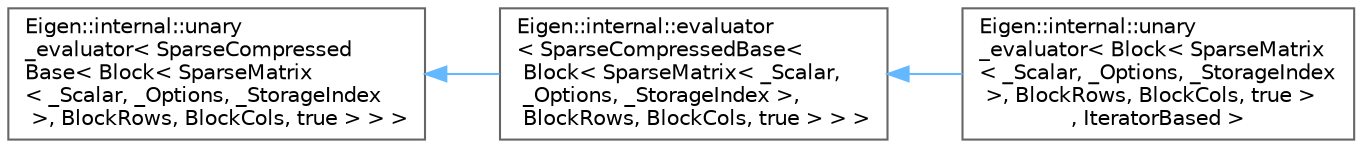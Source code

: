 digraph "类继承关系图"
{
 // LATEX_PDF_SIZE
  bgcolor="transparent";
  edge [fontname=Helvetica,fontsize=10,labelfontname=Helvetica,labelfontsize=10];
  node [fontname=Helvetica,fontsize=10,shape=box,height=0.2,width=0.4];
  rankdir="LR";
  Node0 [id="Node000000",label="Eigen::internal::unary\l_evaluator\< SparseCompressed\lBase\< Block\< SparseMatrix\l\< _Scalar, _Options, _StorageIndex\l \>, BlockRows, BlockCols, true \> \> \>",height=0.2,width=0.4,color="grey40", fillcolor="white", style="filled",URL="$struct_eigen_1_1internal_1_1unary__evaluator.html",tooltip=" "];
  Node0 -> Node1 [id="edge4660_Node000000_Node000001",dir="back",color="steelblue1",style="solid",tooltip=" "];
  Node1 [id="Node000001",label="Eigen::internal::evaluator\l\< SparseCompressedBase\<\l Block\< SparseMatrix\< _Scalar,\l _Options, _StorageIndex \>,\l BlockRows, BlockCols, true \> \> \>",height=0.2,width=0.4,color="grey40", fillcolor="white", style="filled",URL="$struct_eigen_1_1internal_1_1evaluator.html",tooltip=" "];
  Node1 -> Node2 [id="edge4661_Node000001_Node000002",dir="back",color="steelblue1",style="solid",tooltip=" "];
  Node2 [id="Node000002",label="Eigen::internal::unary\l_evaluator\< Block\< SparseMatrix\l\< _Scalar, _Options, _StorageIndex\l \>, BlockRows, BlockCols, true \>\l, IteratorBased \>",height=0.2,width=0.4,color="grey40", fillcolor="white", style="filled",URL="$struct_eigen_1_1internal_1_1unary__evaluator_3_01_block_3_01_sparse_matrix_3_01___scalar_00_01__bc162881393553b921ff4fd46550ce3d.html",tooltip=" "];
}
